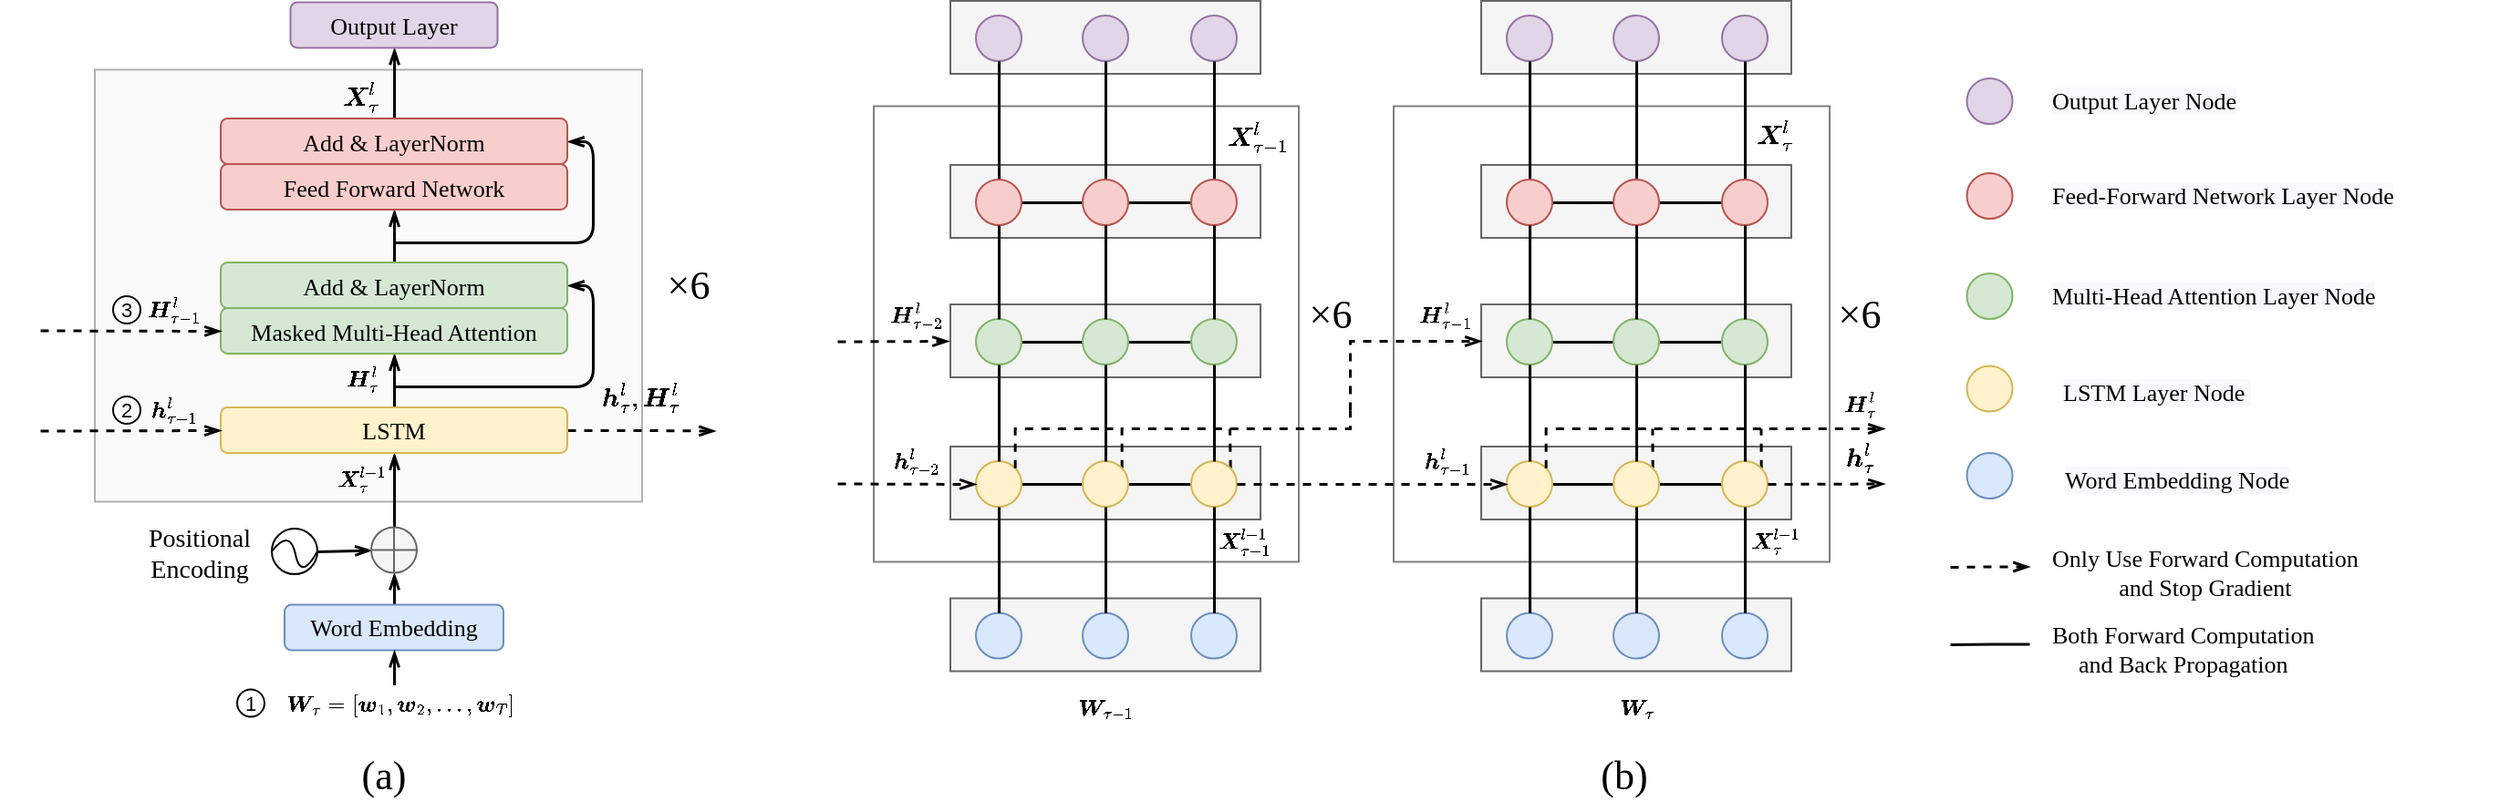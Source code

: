 <mxfile version="17.2.1" type="github">
  <diagram id="z0HHgGlnCuGLutk6PVgF" name="Page-1">
    <mxGraphModel dx="2961" dy="860" grid="1" gridSize="10" guides="1" tooltips="1" connect="1" arrows="1" fold="1" page="1" pageScale="1" pageWidth="850" pageHeight="1100" math="1" shadow="0">
      <root>
        <mxCell id="0" />
        <mxCell id="1" parent="0" />
        <mxCell id="CTJLBTLDGU4M1NpmP4fn-86" value="" style="rounded=0;whiteSpace=wrap;html=1;shadow=0;glass=0;sketch=0;fontFamily=Georgia;opacity=50;" parent="1" vertex="1">
          <mxGeometry x="-296" y="252.25" width="239" height="250" as="geometry" />
        </mxCell>
        <mxCell id="CTJLBTLDGU4M1NpmP4fn-29" value="&lt;span style=&quot;font-size: 14px&quot;&gt;$$\boldsymbol &lt;br&gt;X^{l}_\tau$$&lt;/span&gt;" style="text;html=1;align=center;verticalAlign=middle;resizable=0;points=[];autosize=1;strokeColor=none;fontFamily=Georgia;" parent="1" vertex="1">
          <mxGeometry x="-142" y="247.5" width="110" height="40" as="geometry" />
        </mxCell>
        <mxCell id="CTJLBTLDGU4M1NpmP4fn-84" value="&lt;font style=&quot;font-size: 22px&quot;&gt;×6&lt;/font&gt;" style="text;html=1;align=center;verticalAlign=middle;resizable=0;points=[];autosize=1;strokeColor=none;fontFamily=Georgia;" parent="1" vertex="1">
          <mxGeometry x="-61" y="357" width="40" height="20" as="geometry" />
        </mxCell>
        <mxCell id="iIbkzB-FwA6yvQ0Qt3dR-8" value="$$\boldsymbol H^l_{\tau-1}$$" style="text;html=1;align=center;verticalAlign=middle;resizable=0;points=[];autosize=1;strokeColor=none;fillColor=none;fontSize=12;fontFamily=Georgia;" parent="1" vertex="1">
          <mxGeometry x="-363" y="357" width="190" height="20" as="geometry" />
        </mxCell>
        <mxCell id="iIbkzB-FwA6yvQ0Qt3dR-9" value="$$\boldsymbol &lt;br&gt;h^l_{\tau-1}$$" style="text;html=1;align=center;verticalAlign=middle;resizable=0;points=[];autosize=1;strokeColor=none;fillColor=none;fontSize=12;fontFamily=Georgia;" parent="1" vertex="1">
          <mxGeometry x="-317" y="432.25" width="100" height="30" as="geometry" />
        </mxCell>
        <mxCell id="iIbkzB-FwA6yvQ0Qt3dR-11" value="$$\boldsymbol &lt;br&gt;H^l_{\tau}$$" style="text;html=1;align=center;verticalAlign=middle;resizable=0;points=[];autosize=1;strokeColor=none;fillColor=none;fontSize=12;fontFamily=Georgia;" parent="1" vertex="1">
          <mxGeometry x="-91" y="401" width="100" height="30" as="geometry" />
        </mxCell>
        <mxCell id="iIbkzB-FwA6yvQ0Qt3dR-12" value="$$\boldsymbol &lt;br&gt;X^{l-1}_{\tau}$$" style="text;html=1;align=center;verticalAlign=middle;resizable=0;points=[];autosize=1;strokeColor=none;fillColor=none;fontSize=12;fontFamily=Georgia;" parent="1" vertex="1">
          <mxGeometry x="-142" y="476.25" width="110" height="30" as="geometry" />
        </mxCell>
        <mxCell id="IyFWRD1OJdr2gIB2jrgP-1" value="$$\boldsymbol W_{\tau}$$" style="text;html=1;align=center;verticalAlign=middle;resizable=0;points=[];autosize=1;strokeColor=none;fillColor=none;fontSize=12;fontFamily=Georgia;" parent="1" vertex="1">
          <mxGeometry x="-248" y="572.25" width="170" height="20" as="geometry" />
        </mxCell>
        <mxCell id="IyFWRD1OJdr2gIB2jrgP-7" value="$$\boldsymbol &lt;br&gt;h^l_{\tau}$$" style="text;html=1;align=center;verticalAlign=middle;resizable=0;points=[];autosize=1;strokeColor=none;fillColor=none;fontSize=12;" parent="1" vertex="1">
          <mxGeometry x="-86" y="429.75" width="90" height="30" as="geometry" />
        </mxCell>
        <mxCell id="FRFISUaKzv1FwXzOjavN-2" value="" style="rounded=0;whiteSpace=wrap;html=1;fillColor=#f5f5f5;fontColor=#333333;strokeColor=#666666;" parent="1" vertex="1">
          <mxGeometry x="-248" y="522.25" width="170" height="40" as="geometry" />
        </mxCell>
        <mxCell id="FRFISUaKzv1FwXzOjavN-3" value="" style="ellipse;whiteSpace=wrap;html=1;aspect=fixed;fillColor=#dae8fc;strokeColor=#6c8ebf;" parent="1" vertex="1">
          <mxGeometry x="-234" y="530.25" width="25" height="25" as="geometry" />
        </mxCell>
        <mxCell id="FRFISUaKzv1FwXzOjavN-4" value="" style="ellipse;whiteSpace=wrap;html=1;aspect=fixed;fillColor=#dae8fc;strokeColor=#6c8ebf;" parent="1" vertex="1">
          <mxGeometry x="-175.5" y="530.25" width="25" height="25" as="geometry" />
        </mxCell>
        <mxCell id="FRFISUaKzv1FwXzOjavN-5" value="" style="ellipse;whiteSpace=wrap;html=1;aspect=fixed;fillColor=#dae8fc;strokeColor=#6c8ebf;" parent="1" vertex="1">
          <mxGeometry x="-116" y="530.25" width="25" height="25" as="geometry" />
        </mxCell>
        <mxCell id="FRFISUaKzv1FwXzOjavN-6" value="" style="rounded=0;whiteSpace=wrap;html=1;fillColor=#f5f5f5;fontColor=#333333;strokeColor=#666666;" parent="1" vertex="1">
          <mxGeometry x="-248" y="439" width="170" height="40" as="geometry" />
        </mxCell>
        <mxCell id="FRFISUaKzv1FwXzOjavN-10" style="edgeStyle=orthogonalEdgeStyle;rounded=0;orthogonalLoop=1;jettySize=auto;html=1;exitX=1;exitY=0.5;exitDx=0;exitDy=0;entryX=0.23;entryY=0.513;entryDx=0;entryDy=0;entryPerimeter=0;" parent="1" source="FRFISUaKzv1FwXzOjavN-7" target="FRFISUaKzv1FwXzOjavN-6" edge="1">
          <mxGeometry relative="1" as="geometry" />
        </mxCell>
        <mxCell id="FRFISUaKzv1FwXzOjavN-11" style="edgeStyle=orthogonalEdgeStyle;rounded=0;orthogonalLoop=1;jettySize=auto;html=1;exitX=1;exitY=0.5;exitDx=0;exitDy=0;entryX=0;entryY=0.5;entryDx=0;entryDy=0;endArrow=none;endFill=0;strokeWidth=1.5;" parent="1" source="FRFISUaKzv1FwXzOjavN-7" target="FRFISUaKzv1FwXzOjavN-8" edge="1">
          <mxGeometry relative="1" as="geometry" />
        </mxCell>
        <mxCell id="FRFISUaKzv1FwXzOjavN-7" value="" style="ellipse;whiteSpace=wrap;html=1;aspect=fixed;fillColor=#fff2cc;strokeColor=#d6b656;" parent="1" vertex="1">
          <mxGeometry x="-234" y="447" width="25" height="25" as="geometry" />
        </mxCell>
        <mxCell id="FRFISUaKzv1FwXzOjavN-12" style="edgeStyle=orthogonalEdgeStyle;rounded=0;orthogonalLoop=1;jettySize=auto;html=1;exitX=1;exitY=0.5;exitDx=0;exitDy=0;endArrow=none;endFill=0;strokeWidth=1.5;" parent="1" source="FRFISUaKzv1FwXzOjavN-8" target="FRFISUaKzv1FwXzOjavN-9" edge="1">
          <mxGeometry relative="1" as="geometry" />
        </mxCell>
        <mxCell id="dTgSe-1KjgqQRLXi3FBz-27" style="edgeStyle=orthogonalEdgeStyle;rounded=0;orthogonalLoop=1;jettySize=auto;html=1;exitX=1;exitY=0;exitDx=0;exitDy=0;dashed=1;endArrow=none;endFill=0;strokeWidth=1.5;" edge="1" parent="1" source="FRFISUaKzv1FwXzOjavN-8">
          <mxGeometry relative="1" as="geometry">
            <mxPoint x="-154.286" y="429" as="targetPoint" />
          </mxGeometry>
        </mxCell>
        <mxCell id="FRFISUaKzv1FwXzOjavN-8" value="" style="ellipse;whiteSpace=wrap;html=1;aspect=fixed;fillColor=#fff2cc;strokeColor=#d6b656;" parent="1" vertex="1">
          <mxGeometry x="-175.5" y="447" width="25" height="25" as="geometry" />
        </mxCell>
        <mxCell id="dTgSe-1KjgqQRLXi3FBz-28" style="edgeStyle=orthogonalEdgeStyle;rounded=0;orthogonalLoop=1;jettySize=auto;html=1;exitX=1;exitY=0;exitDx=0;exitDy=0;dashed=1;endArrow=none;endFill=0;strokeWidth=1.5;" edge="1" parent="1" source="FRFISUaKzv1FwXzOjavN-9">
          <mxGeometry relative="1" as="geometry">
            <mxPoint x="-94.762" y="429" as="targetPoint" />
          </mxGeometry>
        </mxCell>
        <mxCell id="FRFISUaKzv1FwXzOjavN-9" value="" style="ellipse;whiteSpace=wrap;html=1;aspect=fixed;fillColor=#fff2cc;strokeColor=#d6b656;" parent="1" vertex="1">
          <mxGeometry x="-116" y="447" width="25" height="25" as="geometry" />
        </mxCell>
        <mxCell id="IyFWRD1OJdr2gIB2jrgP-5" style="rounded=0;orthogonalLoop=1;jettySize=auto;html=1;exitX=1;exitY=0.5;exitDx=0;exitDy=0;fontSize=11;endArrow=openThin;endFill=0;strokeWidth=1.5;dashed=1;jumpSize=0;" parent="1" source="FRFISUaKzv1FwXzOjavN-9" edge="1">
          <mxGeometry relative="1" as="geometry">
            <mxPoint x="-27" y="459.25" as="targetPoint" />
            <mxPoint x="-68" y="470.0" as="sourcePoint" />
          </mxGeometry>
        </mxCell>
        <mxCell id="CTJLBTLDGU4M1NpmP4fn-81" style="edgeStyle=none;rounded=0;orthogonalLoop=1;jettySize=auto;html=1;endArrow=none;endFill=0;strokeWidth=1.5;fontFamily=Georgia;entryX=0.5;entryY=1;entryDx=0;entryDy=0;" parent="1" source="FRFISUaKzv1FwXzOjavN-4" target="FRFISUaKzv1FwXzOjavN-8" edge="1">
          <mxGeometry relative="1" as="geometry">
            <mxPoint x="-163" y="482.5" as="targetPoint" />
            <mxPoint x="-163" y="539.25" as="sourcePoint" />
          </mxGeometry>
        </mxCell>
        <mxCell id="FRFISUaKzv1FwXzOjavN-15" style="edgeStyle=orthogonalEdgeStyle;rounded=0;orthogonalLoop=1;jettySize=auto;html=1;exitX=0.5;exitY=0;exitDx=0;exitDy=0;entryX=0.5;entryY=1;entryDx=0;entryDy=0;endArrow=none;endFill=0;strokeWidth=1.5;" parent="1" source="FRFISUaKzv1FwXzOjavN-3" target="FRFISUaKzv1FwXzOjavN-7" edge="1">
          <mxGeometry relative="1" as="geometry" />
        </mxCell>
        <mxCell id="FRFISUaKzv1FwXzOjavN-16" style="edgeStyle=orthogonalEdgeStyle;rounded=0;orthogonalLoop=1;jettySize=auto;html=1;exitX=0.5;exitY=0;exitDx=0;exitDy=0;entryX=0.5;entryY=1;entryDx=0;entryDy=0;endArrow=none;endFill=0;strokeWidth=1.5;" parent="1" source="FRFISUaKzv1FwXzOjavN-5" target="FRFISUaKzv1FwXzOjavN-9" edge="1">
          <mxGeometry relative="1" as="geometry" />
        </mxCell>
        <mxCell id="FRFISUaKzv1FwXzOjavN-17" value="" style="rounded=0;whiteSpace=wrap;html=1;fillColor=#f5f5f5;fontColor=#333333;strokeColor=#666666;" parent="1" vertex="1">
          <mxGeometry x="-248" y="361" width="170" height="40" as="geometry" />
        </mxCell>
        <mxCell id="FRFISUaKzv1FwXzOjavN-23" style="edgeStyle=orthogonalEdgeStyle;rounded=0;orthogonalLoop=1;jettySize=auto;html=1;exitX=1;exitY=0.5;exitDx=0;exitDy=0;entryX=0;entryY=0.5;entryDx=0;entryDy=0;endArrow=none;endFill=0;strokeWidth=1.5;" parent="1" source="FRFISUaKzv1FwXzOjavN-18" target="FRFISUaKzv1FwXzOjavN-19" edge="1">
          <mxGeometry relative="1" as="geometry" />
        </mxCell>
        <mxCell id="FRFISUaKzv1FwXzOjavN-18" value="" style="ellipse;whiteSpace=wrap;html=1;aspect=fixed;fillColor=#d5e8d4;strokeColor=#82b366;" parent="1" vertex="1">
          <mxGeometry x="-234" y="369" width="25" height="25" as="geometry" />
        </mxCell>
        <mxCell id="FRFISUaKzv1FwXzOjavN-24" style="edgeStyle=orthogonalEdgeStyle;rounded=0;orthogonalLoop=1;jettySize=auto;html=1;exitX=1;exitY=0.5;exitDx=0;exitDy=0;entryX=0;entryY=0.5;entryDx=0;entryDy=0;endArrow=none;endFill=0;strokeWidth=1.5;" parent="1" source="FRFISUaKzv1FwXzOjavN-19" target="FRFISUaKzv1FwXzOjavN-20" edge="1">
          <mxGeometry relative="1" as="geometry" />
        </mxCell>
        <mxCell id="FRFISUaKzv1FwXzOjavN-19" value="" style="ellipse;whiteSpace=wrap;html=1;aspect=fixed;fillColor=#d5e8d4;strokeColor=#82b366;" parent="1" vertex="1">
          <mxGeometry x="-175.5" y="369" width="25" height="25" as="geometry" />
        </mxCell>
        <mxCell id="FRFISUaKzv1FwXzOjavN-20" value="" style="ellipse;whiteSpace=wrap;html=1;aspect=fixed;fillColor=#d5e8d4;strokeColor=#82b366;" parent="1" vertex="1">
          <mxGeometry x="-116" y="369" width="25" height="25" as="geometry" />
        </mxCell>
        <mxCell id="CTJLBTLDGU4M1NpmP4fn-3" style="edgeStyle=orthogonalEdgeStyle;rounded=0;orthogonalLoop=1;jettySize=auto;html=1;strokeWidth=1.5;endArrow=none;endFill=0;exitX=0.5;exitY=0;exitDx=0;exitDy=0;fontFamily=Georgia;entryX=0.5;entryY=1;entryDx=0;entryDy=0;" parent="1" source="FRFISUaKzv1FwXzOjavN-8" target="FRFISUaKzv1FwXzOjavN-19" edge="1">
          <mxGeometry relative="1" as="geometry">
            <mxPoint x="-163" y="457.5" as="sourcePoint" />
            <mxPoint x="-163" y="402.25" as="targetPoint" />
          </mxGeometry>
        </mxCell>
        <mxCell id="FRFISUaKzv1FwXzOjavN-21" style="edgeStyle=orthogonalEdgeStyle;rounded=0;orthogonalLoop=1;jettySize=auto;html=1;exitX=0.5;exitY=0;exitDx=0;exitDy=0;entryX=0.5;entryY=1;entryDx=0;entryDy=0;endArrow=none;endFill=0;strokeWidth=1.5;" parent="1" source="FRFISUaKzv1FwXzOjavN-7" target="FRFISUaKzv1FwXzOjavN-18" edge="1">
          <mxGeometry relative="1" as="geometry" />
        </mxCell>
        <mxCell id="FRFISUaKzv1FwXzOjavN-22" style="edgeStyle=orthogonalEdgeStyle;rounded=0;orthogonalLoop=1;jettySize=auto;html=1;exitX=0.5;exitY=0;exitDx=0;exitDy=0;entryX=0.5;entryY=1;entryDx=0;entryDy=0;endArrow=none;endFill=0;strokeWidth=1.5;" parent="1" source="FRFISUaKzv1FwXzOjavN-9" target="FRFISUaKzv1FwXzOjavN-20" edge="1">
          <mxGeometry relative="1" as="geometry" />
        </mxCell>
        <mxCell id="FRFISUaKzv1FwXzOjavN-25" value="" style="rounded=0;whiteSpace=wrap;html=1;fillColor=#f5f5f5;fontColor=#333333;strokeColor=#666666;" parent="1" vertex="1">
          <mxGeometry x="-248" y="194.5" width="170" height="40" as="geometry" />
        </mxCell>
        <mxCell id="FRFISUaKzv1FwXzOjavN-26" value="" style="ellipse;whiteSpace=wrap;html=1;aspect=fixed;fillColor=#e1d5e7;strokeColor=#9673a6;" parent="1" vertex="1">
          <mxGeometry x="-234" y="202.5" width="25" height="25" as="geometry" />
        </mxCell>
        <mxCell id="FRFISUaKzv1FwXzOjavN-27" value="" style="ellipse;whiteSpace=wrap;html=1;aspect=fixed;fillColor=#e1d5e7;strokeColor=#9673a6;" parent="1" vertex="1">
          <mxGeometry x="-175.5" y="202.5" width="25" height="25" as="geometry" />
        </mxCell>
        <mxCell id="FRFISUaKzv1FwXzOjavN-28" value="" style="ellipse;whiteSpace=wrap;html=1;aspect=fixed;fillColor=#e1d5e7;strokeColor=#9673a6;" parent="1" vertex="1">
          <mxGeometry x="-116" y="202.5" width="25" height="25" as="geometry" />
        </mxCell>
        <mxCell id="iIbkzB-FwA6yvQ0Qt3dR-6" value="" style="endArrow=openThin;html=1;rounded=0;fontSize=12;strokeWidth=1.5;endFill=0;fontFamily=Georgia;edgeStyle=orthogonalEdgeStyle;dashed=1;" parent="1" target="FRFISUaKzv1FwXzOjavN-17" edge="1">
          <mxGeometry width="50" height="50" relative="1" as="geometry">
            <mxPoint x="-320" y="419" as="sourcePoint" />
            <mxPoint x="-250" y="382" as="targetPoint" />
            <Array as="points">
              <mxPoint x="-320" y="381" />
            </Array>
          </mxGeometry>
        </mxCell>
        <mxCell id="FRFISUaKzv1FwXzOjavN-34" style="rounded=0;orthogonalLoop=1;jettySize=auto;html=1;fontSize=11;endArrow=openThin;endFill=0;strokeWidth=1.5;dashed=1;jumpSize=0;exitX=1;exitY=0;exitDx=0;exitDy=0;edgeStyle=orthogonalEdgeStyle;" parent="1" edge="1" source="FRFISUaKzv1FwXzOjavN-7">
          <mxGeometry relative="1" as="geometry">
            <mxPoint x="-27" y="429" as="targetPoint" />
            <mxPoint x="-221" y="422.25" as="sourcePoint" />
            <Array as="points">
              <mxPoint x="-213" y="429" />
              <mxPoint x="-27" y="429" />
            </Array>
          </mxGeometry>
        </mxCell>
        <mxCell id="FRFISUaKzv1FwXzOjavN-35" value="&lt;span style=&quot;color: rgb(0 , 0 , 0) ; font-family: &amp;#34;georgia&amp;#34; ; font-size: 13px ; font-style: normal ; font-weight: normal ; letter-spacing: normal ; text-align: center ; text-indent: 0px ; text-transform: none ; word-spacing: 0px ; background-color: rgb(248 , 249 , 250) ; text-decoration: none ; display: inline ; float: none&quot;&gt;LSTM Layer Node&amp;nbsp;&lt;/span&gt;" style="text;whiteSpace=wrap;html=1;" parent="1" vertex="1">
          <mxGeometry x="69.25" y="394.75" width="170" height="30" as="geometry" />
        </mxCell>
        <mxCell id="FRFISUaKzv1FwXzOjavN-36" value="&lt;span style=&quot;color: rgb(0 , 0 , 0) ; font-family: &amp;#34;georgia&amp;#34; ; font-size: 13px ; font-style: normal ; font-weight: normal ; letter-spacing: normal ; text-align: center ; text-indent: 0px ; text-transform: none ; word-spacing: 0px ; background-color: rgb(248 , 249 , 250) ; text-decoration: none ; display: inline ; float: none&quot;&gt;Word Embedding Node&lt;/span&gt;" style="text;whiteSpace=wrap;html=1;" parent="1" vertex="1">
          <mxGeometry x="69.75" y="442.5" width="149.5" height="30" as="geometry" />
        </mxCell>
        <mxCell id="FRFISUaKzv1FwXzOjavN-37" value="&lt;span style=&quot;color: rgb(0 , 0 , 0) ; font-family: &amp;#34;georgia&amp;#34; ; font-size: 13px ; font-style: normal ; font-weight: normal ; letter-spacing: normal ; text-align: center ; text-indent: 0px ; text-transform: none ; word-spacing: 0px ; background-color: rgb(248 , 249 , 250) ; text-decoration: none ; display: inline ; float: none&quot;&gt;Multi-Head Attention Layer Node&lt;/span&gt;" style="text;whiteSpace=wrap;html=1;" parent="1" vertex="1">
          <mxGeometry x="63.25" y="341.5" width="226" height="30" as="geometry" />
        </mxCell>
        <mxCell id="FRFISUaKzv1FwXzOjavN-38" value="&lt;span style=&quot;color: rgb(0 , 0 , 0) ; font-family: &amp;#34;georgia&amp;#34; ; font-size: 13px ; font-style: normal ; font-weight: normal ; letter-spacing: normal ; text-align: center ; text-indent: 0px ; text-transform: none ; word-spacing: 0px ; background-color: rgb(248 , 249 , 250) ; text-decoration: none ; display: inline ; float: none&quot;&gt;Output Layer Node&lt;/span&gt;" style="text;whiteSpace=wrap;html=1;" parent="1" vertex="1">
          <mxGeometry x="63.25" y="234.5" width="126" height="30" as="geometry" />
        </mxCell>
        <mxCell id="FRFISUaKzv1FwXzOjavN-88" value="" style="rounded=0;whiteSpace=wrap;html=1;shadow=0;glass=0;sketch=0;fontFamily=Georgia;opacity=50;" parent="1" vertex="1">
          <mxGeometry x="-581" y="252.25" width="233" height="250" as="geometry" />
        </mxCell>
        <mxCell id="FRFISUaKzv1FwXzOjavN-89" value="&lt;span style=&quot;font-size: 14px&quot;&gt;$$\boldsymbol &lt;br&gt;X^{l}_{\tau-1}$$&lt;/span&gt;" style="text;html=1;align=center;verticalAlign=middle;resizable=0;points=[];autosize=1;strokeColor=none;fontFamily=Georgia;" parent="1" vertex="1">
          <mxGeometry x="-436" y="249.25" width="130" height="40" as="geometry" />
        </mxCell>
        <mxCell id="FRFISUaKzv1FwXzOjavN-94" value="&lt;font style=&quot;font-size: 22px&quot;&gt;×6&lt;/font&gt;" style="text;html=1;align=center;verticalAlign=middle;resizable=0;points=[];autosize=1;strokeColor=none;fontFamily=Georgia;" parent="1" vertex="1">
          <mxGeometry x="-351" y="357" width="40" height="20" as="geometry" />
        </mxCell>
        <mxCell id="FRFISUaKzv1FwXzOjavN-95" value="$$\boldsymbol H^l_{\tau-2}$$" style="text;html=1;align=center;verticalAlign=middle;resizable=0;points=[];autosize=1;strokeColor=none;fillColor=none;fontSize=12;fontFamily=Georgia;" parent="1" vertex="1">
          <mxGeometry x="-653" y="356.5" width="190" height="20" as="geometry" />
        </mxCell>
        <mxCell id="FRFISUaKzv1FwXzOjavN-96" value="$$\boldsymbol &lt;br&gt;h^l_{\tau-2}$$" style="text;html=1;align=center;verticalAlign=middle;resizable=0;points=[];autosize=1;strokeColor=none;fillColor=none;fontSize=12;fontFamily=Georgia;" parent="1" vertex="1">
          <mxGeometry x="-608" y="432.25" width="100" height="30" as="geometry" />
        </mxCell>
        <mxCell id="FRFISUaKzv1FwXzOjavN-97" value="$$\boldsymbol &lt;br&gt;X^{l-1}_{\tau-1}$$" style="text;html=1;align=center;verticalAlign=middle;resizable=0;points=[];autosize=1;strokeColor=none;fillColor=none;fontSize=12;fontFamily=Georgia;" parent="1" vertex="1">
          <mxGeometry x="-438" y="476.25" width="120" height="30" as="geometry" />
        </mxCell>
        <mxCell id="FRFISUaKzv1FwXzOjavN-102" value="" style="rounded=0;whiteSpace=wrap;html=1;fillColor=#f5f5f5;fontColor=#333333;strokeColor=#666666;" parent="1" vertex="1">
          <mxGeometry x="-539" y="522.25" width="170" height="40" as="geometry" />
        </mxCell>
        <mxCell id="FRFISUaKzv1FwXzOjavN-104" value="" style="ellipse;whiteSpace=wrap;html=1;aspect=fixed;fillColor=#dae8fc;strokeColor=#6c8ebf;" parent="1" vertex="1">
          <mxGeometry x="-525" y="530.25" width="25" height="25" as="geometry" />
        </mxCell>
        <mxCell id="FRFISUaKzv1FwXzOjavN-106" value="" style="ellipse;whiteSpace=wrap;html=1;aspect=fixed;fillColor=#dae8fc;strokeColor=#6c8ebf;" parent="1" vertex="1">
          <mxGeometry x="-466.5" y="530.25" width="25" height="25" as="geometry" />
        </mxCell>
        <mxCell id="FRFISUaKzv1FwXzOjavN-108" value="" style="ellipse;whiteSpace=wrap;html=1;aspect=fixed;fillColor=#dae8fc;strokeColor=#6c8ebf;" parent="1" vertex="1">
          <mxGeometry x="-407" y="530.25" width="25" height="25" as="geometry" />
        </mxCell>
        <mxCell id="FRFISUaKzv1FwXzOjavN-109" value="" style="rounded=0;whiteSpace=wrap;html=1;fillColor=#f5f5f5;fontColor=#333333;strokeColor=#666666;" parent="1" vertex="1">
          <mxGeometry x="-539" y="439" width="170" height="40" as="geometry" />
        </mxCell>
        <mxCell id="FRFISUaKzv1FwXzOjavN-110" style="edgeStyle=orthogonalEdgeStyle;rounded=0;orthogonalLoop=1;jettySize=auto;html=1;exitX=1;exitY=0.5;exitDx=0;exitDy=0;entryX=0.23;entryY=0.513;entryDx=0;entryDy=0;entryPerimeter=0;" parent="1" source="FRFISUaKzv1FwXzOjavN-112" target="FRFISUaKzv1FwXzOjavN-109" edge="1">
          <mxGeometry relative="1" as="geometry" />
        </mxCell>
        <mxCell id="FRFISUaKzv1FwXzOjavN-111" style="edgeStyle=orthogonalEdgeStyle;rounded=0;orthogonalLoop=1;jettySize=auto;html=1;exitX=1;exitY=0.5;exitDx=0;exitDy=0;entryX=0;entryY=0.5;entryDx=0;entryDy=0;endArrow=none;endFill=0;strokeWidth=1.5;" parent="1" source="FRFISUaKzv1FwXzOjavN-112" target="FRFISUaKzv1FwXzOjavN-114" edge="1">
          <mxGeometry relative="1" as="geometry" />
        </mxCell>
        <mxCell id="FRFISUaKzv1FwXzOjavN-112" value="" style="ellipse;whiteSpace=wrap;html=1;aspect=fixed;fillColor=#fff2cc;strokeColor=#d6b656;" parent="1" vertex="1">
          <mxGeometry x="-525" y="447" width="25" height="25" as="geometry" />
        </mxCell>
        <mxCell id="FRFISUaKzv1FwXzOjavN-113" style="edgeStyle=orthogonalEdgeStyle;rounded=0;orthogonalLoop=1;jettySize=auto;html=1;exitX=1;exitY=0.5;exitDx=0;exitDy=0;endArrow=none;endFill=0;strokeWidth=1.5;" parent="1" source="FRFISUaKzv1FwXzOjavN-114" target="FRFISUaKzv1FwXzOjavN-115" edge="1">
          <mxGeometry relative="1" as="geometry" />
        </mxCell>
        <mxCell id="dTgSe-1KjgqQRLXi3FBz-21" style="edgeStyle=orthogonalEdgeStyle;rounded=0;orthogonalLoop=1;jettySize=auto;html=1;exitX=1;exitY=0;exitDx=0;exitDy=0;endArrow=none;endFill=0;strokeWidth=1.5;dashed=1;" edge="1" parent="1" source="FRFISUaKzv1FwXzOjavN-114">
          <mxGeometry relative="1" as="geometry">
            <mxPoint x="-320" y="419" as="targetPoint" />
            <Array as="points">
              <mxPoint x="-445" y="429" />
              <mxPoint x="-320" y="429" />
            </Array>
          </mxGeometry>
        </mxCell>
        <mxCell id="FRFISUaKzv1FwXzOjavN-114" value="" style="ellipse;whiteSpace=wrap;html=1;aspect=fixed;fillColor=#fff2cc;strokeColor=#d6b656;" parent="1" vertex="1">
          <mxGeometry x="-466.5" y="447" width="25" height="25" as="geometry" />
        </mxCell>
        <mxCell id="dTgSe-1KjgqQRLXi3FBz-23" style="edgeStyle=orthogonalEdgeStyle;rounded=0;orthogonalLoop=1;jettySize=auto;html=1;exitX=1;exitY=0;exitDx=0;exitDy=0;dashed=1;endArrow=none;endFill=0;strokeWidth=1.5;" edge="1" parent="1" source="FRFISUaKzv1FwXzOjavN-115">
          <mxGeometry relative="1" as="geometry">
            <mxPoint x="-386" y="429" as="targetPoint" />
            <Array as="points">
              <mxPoint x="-386" y="451" />
            </Array>
          </mxGeometry>
        </mxCell>
        <mxCell id="FRFISUaKzv1FwXzOjavN-115" value="" style="ellipse;whiteSpace=wrap;html=1;aspect=fixed;fillColor=#fff2cc;strokeColor=#d6b656;" parent="1" vertex="1">
          <mxGeometry x="-407" y="447" width="25" height="25" as="geometry" />
        </mxCell>
        <mxCell id="FRFISUaKzv1FwXzOjavN-117" style="edgeStyle=none;rounded=0;orthogonalLoop=1;jettySize=auto;html=1;endArrow=none;endFill=0;strokeWidth=1.5;fontFamily=Georgia;entryX=0.5;entryY=1;entryDx=0;entryDy=0;" parent="1" source="FRFISUaKzv1FwXzOjavN-106" target="FRFISUaKzv1FwXzOjavN-114" edge="1">
          <mxGeometry relative="1" as="geometry">
            <mxPoint x="-454" y="482.5" as="targetPoint" />
            <mxPoint x="-454" y="539.25" as="sourcePoint" />
          </mxGeometry>
        </mxCell>
        <mxCell id="FRFISUaKzv1FwXzOjavN-118" style="edgeStyle=orthogonalEdgeStyle;rounded=0;orthogonalLoop=1;jettySize=auto;html=1;exitX=0.5;exitY=0;exitDx=0;exitDy=0;entryX=0.5;entryY=1;entryDx=0;entryDy=0;endArrow=none;endFill=0;strokeWidth=1.5;" parent="1" source="FRFISUaKzv1FwXzOjavN-104" target="FRFISUaKzv1FwXzOjavN-112" edge="1">
          <mxGeometry relative="1" as="geometry" />
        </mxCell>
        <mxCell id="FRFISUaKzv1FwXzOjavN-119" style="edgeStyle=orthogonalEdgeStyle;rounded=0;orthogonalLoop=1;jettySize=auto;html=1;exitX=0.5;exitY=0;exitDx=0;exitDy=0;entryX=0.5;entryY=1;entryDx=0;entryDy=0;endArrow=none;endFill=0;strokeWidth=1.5;" parent="1" source="FRFISUaKzv1FwXzOjavN-108" target="FRFISUaKzv1FwXzOjavN-115" edge="1">
          <mxGeometry relative="1" as="geometry" />
        </mxCell>
        <mxCell id="FRFISUaKzv1FwXzOjavN-120" value="" style="rounded=0;whiteSpace=wrap;html=1;fillColor=#f5f5f5;fontColor=#333333;strokeColor=#666666;" parent="1" vertex="1">
          <mxGeometry x="-539" y="361" width="170" height="40" as="geometry" />
        </mxCell>
        <mxCell id="FRFISUaKzv1FwXzOjavN-121" style="edgeStyle=orthogonalEdgeStyle;rounded=0;orthogonalLoop=1;jettySize=auto;html=1;exitX=1;exitY=0.5;exitDx=0;exitDy=0;entryX=0;entryY=0.5;entryDx=0;entryDy=0;endArrow=none;endFill=0;strokeWidth=1.5;" parent="1" source="FRFISUaKzv1FwXzOjavN-122" target="FRFISUaKzv1FwXzOjavN-124" edge="1">
          <mxGeometry relative="1" as="geometry" />
        </mxCell>
        <mxCell id="FRFISUaKzv1FwXzOjavN-122" value="" style="ellipse;whiteSpace=wrap;html=1;aspect=fixed;fillColor=#d5e8d4;strokeColor=#82b366;" parent="1" vertex="1">
          <mxGeometry x="-525" y="369" width="25" height="25" as="geometry" />
        </mxCell>
        <mxCell id="FRFISUaKzv1FwXzOjavN-123" style="edgeStyle=orthogonalEdgeStyle;rounded=0;orthogonalLoop=1;jettySize=auto;html=1;exitX=1;exitY=0.5;exitDx=0;exitDy=0;entryX=0;entryY=0.5;entryDx=0;entryDy=0;endArrow=none;endFill=0;strokeWidth=1.5;" parent="1" source="FRFISUaKzv1FwXzOjavN-124" target="FRFISUaKzv1FwXzOjavN-125" edge="1">
          <mxGeometry relative="1" as="geometry" />
        </mxCell>
        <mxCell id="FRFISUaKzv1FwXzOjavN-124" value="" style="ellipse;whiteSpace=wrap;html=1;aspect=fixed;fillColor=#d5e8d4;strokeColor=#82b366;" parent="1" vertex="1">
          <mxGeometry x="-466.5" y="369" width="25" height="25" as="geometry" />
        </mxCell>
        <mxCell id="FRFISUaKzv1FwXzOjavN-125" value="" style="ellipse;whiteSpace=wrap;html=1;aspect=fixed;fillColor=#d5e8d4;strokeColor=#82b366;" parent="1" vertex="1">
          <mxGeometry x="-407" y="369" width="25" height="25" as="geometry" />
        </mxCell>
        <mxCell id="FRFISUaKzv1FwXzOjavN-126" style="edgeStyle=orthogonalEdgeStyle;rounded=0;orthogonalLoop=1;jettySize=auto;html=1;strokeWidth=1.5;endArrow=none;endFill=0;exitX=0.5;exitY=0;exitDx=0;exitDy=0;fontFamily=Georgia;entryX=0.5;entryY=1;entryDx=0;entryDy=0;" parent="1" source="FRFISUaKzv1FwXzOjavN-114" target="FRFISUaKzv1FwXzOjavN-124" edge="1">
          <mxGeometry relative="1" as="geometry">
            <mxPoint x="-454" y="457.5" as="sourcePoint" />
            <mxPoint x="-454" y="402.25" as="targetPoint" />
          </mxGeometry>
        </mxCell>
        <mxCell id="FRFISUaKzv1FwXzOjavN-127" style="edgeStyle=orthogonalEdgeStyle;rounded=0;orthogonalLoop=1;jettySize=auto;html=1;exitX=0.5;exitY=0;exitDx=0;exitDy=0;entryX=0.5;entryY=1;entryDx=0;entryDy=0;endArrow=none;endFill=0;strokeWidth=1.5;" parent="1" source="FRFISUaKzv1FwXzOjavN-112" target="FRFISUaKzv1FwXzOjavN-122" edge="1">
          <mxGeometry relative="1" as="geometry" />
        </mxCell>
        <mxCell id="FRFISUaKzv1FwXzOjavN-128" style="edgeStyle=orthogonalEdgeStyle;rounded=0;orthogonalLoop=1;jettySize=auto;html=1;exitX=0.5;exitY=0;exitDx=0;exitDy=0;entryX=0.5;entryY=1;entryDx=0;entryDy=0;endArrow=none;endFill=0;strokeWidth=1.5;" parent="1" source="FRFISUaKzv1FwXzOjavN-115" target="FRFISUaKzv1FwXzOjavN-125" edge="1">
          <mxGeometry relative="1" as="geometry" />
        </mxCell>
        <mxCell id="FRFISUaKzv1FwXzOjavN-129" value="" style="rounded=0;whiteSpace=wrap;html=1;fillColor=#f5f5f5;fontColor=#333333;strokeColor=#666666;" parent="1" vertex="1">
          <mxGeometry x="-539" y="194.5" width="170" height="40" as="geometry" />
        </mxCell>
        <mxCell id="FRFISUaKzv1FwXzOjavN-130" value="" style="ellipse;whiteSpace=wrap;html=1;aspect=fixed;fillColor=#e1d5e7;strokeColor=#9673a6;" parent="1" vertex="1">
          <mxGeometry x="-525" y="202.5" width="25" height="25" as="geometry" />
        </mxCell>
        <mxCell id="FRFISUaKzv1FwXzOjavN-131" value="" style="ellipse;whiteSpace=wrap;html=1;aspect=fixed;fillColor=#e1d5e7;strokeColor=#9673a6;" parent="1" vertex="1">
          <mxGeometry x="-466.5" y="202.5" width="25" height="25" as="geometry" />
        </mxCell>
        <mxCell id="FRFISUaKzv1FwXzOjavN-132" value="" style="ellipse;whiteSpace=wrap;html=1;aspect=fixed;fillColor=#e1d5e7;strokeColor=#9673a6;" parent="1" vertex="1">
          <mxGeometry x="-407" y="202.5" width="25" height="25" as="geometry" />
        </mxCell>
        <mxCell id="FRFISUaKzv1FwXzOjavN-136" value="" style="endArrow=openThin;html=1;rounded=0;fontSize=12;strokeWidth=1.5;endFill=0;fontFamily=Georgia;dashed=1;" parent="1" edge="1">
          <mxGeometry width="50" height="50" relative="1" as="geometry">
            <mxPoint x="-601" y="381.25" as="sourcePoint" />
            <mxPoint x="-540" y="381" as="targetPoint" />
          </mxGeometry>
        </mxCell>
        <mxCell id="FRFISUaKzv1FwXzOjavN-137" style="rounded=0;orthogonalLoop=1;jettySize=auto;html=1;fontSize=11;endArrow=none;endFill=0;strokeWidth=1.5;dashed=1;jumpSize=0;exitX=1;exitY=0;exitDx=0;exitDy=0;edgeStyle=orthogonalEdgeStyle;" parent="1" edge="1" source="FRFISUaKzv1FwXzOjavN-112">
          <mxGeometry relative="1" as="geometry">
            <mxPoint x="-450" y="429" as="targetPoint" />
            <mxPoint x="-503.661" y="447.661" as="sourcePoint" />
            <Array as="points">
              <mxPoint x="-504" y="429" />
            </Array>
          </mxGeometry>
        </mxCell>
        <mxCell id="FRFISUaKzv1FwXzOjavN-138" value="" style="endArrow=openThin;html=1;rounded=0;fontSize=12;strokeWidth=1.5;endFill=0;entryX=0;entryY=0.5;entryDx=0;entryDy=0;fontFamily=Georgia;dashed=1;" parent="1" target="FRFISUaKzv1FwXzOjavN-112" edge="1">
          <mxGeometry width="50" height="50" relative="1" as="geometry">
            <mxPoint x="-601" y="459.25" as="sourcePoint" />
            <mxPoint x="-539" y="459.21" as="targetPoint" />
          </mxGeometry>
        </mxCell>
        <mxCell id="iIbkzB-FwA6yvQ0Qt3dR-7" value="" style="endArrow=openThin;html=1;rounded=0;fontSize=12;strokeWidth=1.5;exitX=1;exitY=0.5;exitDx=0;exitDy=0;endFill=0;entryX=0;entryY=0.5;entryDx=0;entryDy=0;fontFamily=Georgia;dashed=1;" parent="1" source="FRFISUaKzv1FwXzOjavN-115" target="FRFISUaKzv1FwXzOjavN-7" edge="1">
          <mxGeometry width="50" height="50" relative="1" as="geometry">
            <mxPoint x="-425" y="459.5" as="sourcePoint" />
            <mxPoint x="-232" y="459.21" as="targetPoint" />
          </mxGeometry>
        </mxCell>
        <mxCell id="FRFISUaKzv1FwXzOjavN-139" value="$$\boldsymbol W_{\tau-1}$$" style="text;html=1;align=center;verticalAlign=middle;resizable=0;points=[];autosize=1;strokeColor=none;fillColor=none;fontSize=12;fontFamily=Georgia;" parent="1" vertex="1">
          <mxGeometry x="-544" y="572.25" width="180" height="20" as="geometry" />
        </mxCell>
        <mxCell id="FRFISUaKzv1FwXzOjavN-140" value="" style="ellipse;whiteSpace=wrap;html=1;aspect=fixed;fillColor=#e1d5e7;strokeColor=#9673a6;" parent="1" vertex="1">
          <mxGeometry x="18.25" y="237" width="25" height="25" as="geometry" />
        </mxCell>
        <mxCell id="FRFISUaKzv1FwXzOjavN-142" value="" style="ellipse;whiteSpace=wrap;html=1;aspect=fixed;fillColor=#d5e8d4;strokeColor=#82b366;" parent="1" vertex="1">
          <mxGeometry x="18.25" y="344" width="25" height="25" as="geometry" />
        </mxCell>
        <mxCell id="FRFISUaKzv1FwXzOjavN-143" value="" style="ellipse;whiteSpace=wrap;html=1;aspect=fixed;fillColor=#fff2cc;strokeColor=#d6b656;" parent="1" vertex="1">
          <mxGeometry x="18.25" y="394.75" width="25" height="25" as="geometry" />
        </mxCell>
        <mxCell id="FRFISUaKzv1FwXzOjavN-146" value="" style="ellipse;whiteSpace=wrap;html=1;aspect=fixed;fillColor=#dae8fc;strokeColor=#6c8ebf;" parent="1" vertex="1">
          <mxGeometry x="18.25" y="442.5" width="25" height="25" as="geometry" />
        </mxCell>
        <mxCell id="qBRTFLEnISYQKLhY7CUt-3" style="rounded=0;orthogonalLoop=1;jettySize=auto;html=1;exitX=1;exitY=0.5;exitDx=0;exitDy=0;fontSize=11;endArrow=openThin;endFill=0;strokeWidth=1.5;dashed=1;jumpSize=0;" parent="1" edge="1">
          <mxGeometry relative="1" as="geometry">
            <mxPoint x="52.5" y="504.75" as="targetPoint" />
            <mxPoint x="9" y="505" as="sourcePoint" />
            <Array as="points">
              <mxPoint x="32.5" y="504.75" />
            </Array>
          </mxGeometry>
        </mxCell>
        <mxCell id="qBRTFLEnISYQKLhY7CUt-4" value="&lt;div style=&quot;text-align: center&quot;&gt;&lt;font face=&quot;georgia&quot; size=&quot;2&quot;&gt;Only Use Forward Computation&amp;nbsp;&lt;/font&gt;&lt;/div&gt;&lt;div style=&quot;text-align: center&quot;&gt;&lt;font face=&quot;georgia&quot; size=&quot;2&quot;&gt;and Stop Gradient&amp;nbsp;&lt;/font&gt;&lt;/div&gt;" style="text;whiteSpace=wrap;html=1;" parent="1" vertex="1">
          <mxGeometry x="63.25" y="485.75" width="206" height="30" as="geometry" />
        </mxCell>
        <mxCell id="ohaRjJYtxSScmGdr3ovw-1" value="" style="rounded=0;whiteSpace=wrap;html=1;shadow=0;glass=0;sketch=0;fillColor=#f5f5f5;fontFamily=Georgia;fontColor=#333333;strokeColor=#666666;opacity=50;" parent="1" vertex="1">
          <mxGeometry x="-1008" y="232.25" width="300" height="237" as="geometry" />
        </mxCell>
        <mxCell id="ohaRjJYtxSScmGdr3ovw-2" style="edgeStyle=orthogonalEdgeStyle;rounded=0;orthogonalLoop=1;jettySize=auto;html=1;entryX=0.5;entryY=1;entryDx=0;entryDy=0;strokeWidth=1.5;endArrow=openThin;endFill=0;exitX=0.5;exitY=0;exitDx=0;exitDy=0;fontFamily=Georgia;" parent="1" source="ohaRjJYtxSScmGdr3ovw-23" target="ohaRjJYtxSScmGdr3ovw-3" edge="1">
          <mxGeometry relative="1" as="geometry">
            <mxPoint x="-844" y="447" as="sourcePoint" />
          </mxGeometry>
        </mxCell>
        <mxCell id="ohaRjJYtxSScmGdr3ovw-3" value="&lt;font style=&quot;font-size: 13px&quot;&gt;Masked Multi-Head Attention&lt;/font&gt;" style="rounded=1;whiteSpace=wrap;html=1;fillColor=#d5e8d4;strokeColor=#82b366;fontFamily=Georgia;" parent="1" vertex="1">
          <mxGeometry x="-939" y="363" width="190" height="25" as="geometry" />
        </mxCell>
        <mxCell id="ohaRjJYtxSScmGdr3ovw-4" value="" style="edgeStyle=elbowEdgeStyle;elbow=horizontal;endArrow=openThin;html=1;strokeWidth=1.5;entryX=1;entryY=0.5;entryDx=0;entryDy=0;endFill=0;fontFamily=Georgia;" parent="1" target="ohaRjJYtxSScmGdr3ovw-6" edge="1">
          <mxGeometry width="50" height="50" relative="1" as="geometry">
            <mxPoint x="-844" y="406" as="sourcePoint" />
            <mxPoint x="-834.0" y="399.0" as="targetPoint" />
            <Array as="points">
              <mxPoint x="-735" y="426" />
              <mxPoint x="-674" y="460" />
            </Array>
          </mxGeometry>
        </mxCell>
        <mxCell id="ohaRjJYtxSScmGdr3ovw-5" style="edgeStyle=orthogonalEdgeStyle;rounded=0;orthogonalLoop=1;jettySize=auto;html=1;exitX=0.5;exitY=0;exitDx=0;exitDy=0;entryX=0.5;entryY=1;entryDx=0;entryDy=0;endArrow=openThin;endFill=0;strokeWidth=1.5;fontFamily=Georgia;" parent="1" source="ohaRjJYtxSScmGdr3ovw-6" target="ohaRjJYtxSScmGdr3ovw-11" edge="1">
          <mxGeometry relative="1" as="geometry" />
        </mxCell>
        <mxCell id="ohaRjJYtxSScmGdr3ovw-6" value="&lt;font style=&quot;font-size: 13px&quot;&gt;Add &amp;amp; LayerNorm&lt;/font&gt;" style="rounded=1;whiteSpace=wrap;html=1;fillColor=#d5e8d4;strokeColor=#82b366;fontFamily=Georgia;" parent="1" vertex="1">
          <mxGeometry x="-939" y="338" width="190" height="25" as="geometry" />
        </mxCell>
        <mxCell id="ohaRjJYtxSScmGdr3ovw-7" value="" style="edgeStyle=elbowEdgeStyle;elbow=horizontal;endArrow=openThin;html=1;strokeWidth=1.5;endFill=0;entryX=1;entryY=0.5;entryDx=0;entryDy=0;fontFamily=Georgia;" parent="1" target="ohaRjJYtxSScmGdr3ovw-9" edge="1">
          <mxGeometry width="50" height="50" relative="1" as="geometry">
            <mxPoint x="-844" y="327" as="sourcePoint" />
            <mxPoint x="-834.0" y="286" as="targetPoint" />
            <Array as="points">
              <mxPoint x="-735" y="324" />
            </Array>
          </mxGeometry>
        </mxCell>
        <mxCell id="ohaRjJYtxSScmGdr3ovw-8" style="edgeStyle=orthogonalEdgeStyle;rounded=0;orthogonalLoop=1;jettySize=auto;html=1;exitX=0.5;exitY=0;exitDx=0;exitDy=0;endArrow=openThin;endFill=0;strokeWidth=1.5;fontFamily=Georgia;" parent="1" source="ohaRjJYtxSScmGdr3ovw-9" target="ohaRjJYtxSScmGdr3ovw-35" edge="1">
          <mxGeometry relative="1" as="geometry">
            <mxPoint x="-844" y="222.25" as="targetPoint" />
          </mxGeometry>
        </mxCell>
        <mxCell id="ohaRjJYtxSScmGdr3ovw-9" value="&lt;span style=&quot;font-size: 13px&quot;&gt;Add &amp;amp; LayerNorm&lt;/span&gt;" style="rounded=1;whiteSpace=wrap;html=1;fillColor=#f8cecc;strokeColor=#b85450;fontFamily=Georgia;" parent="1" vertex="1">
          <mxGeometry x="-939" y="259" width="190" height="25" as="geometry" />
        </mxCell>
        <mxCell id="ohaRjJYtxSScmGdr3ovw-10" value="&lt;span style=&quot;font-size: 14px&quot;&gt;$$\boldsymbol X^{l}_\tau$$&lt;/span&gt;" style="text;html=1;align=center;verticalAlign=middle;resizable=0;points=[];autosize=1;strokeColor=none;fontFamily=Georgia;" parent="1" vertex="1">
          <mxGeometry x="-962" y="237" width="200" height="20" as="geometry" />
        </mxCell>
        <mxCell id="ohaRjJYtxSScmGdr3ovw-11" value="&lt;font style=&quot;font-size: 13px&quot;&gt;Feed Forward Network&lt;/font&gt;" style="rounded=1;whiteSpace=wrap;html=1;fillColor=#f8cecc;strokeColor=#b85450;fontFamily=Georgia;" parent="1" vertex="1">
          <mxGeometry x="-939" y="284" width="190" height="25" as="geometry" />
        </mxCell>
        <mxCell id="ohaRjJYtxSScmGdr3ovw-12" style="edgeStyle=none;rounded=0;orthogonalLoop=1;jettySize=auto;html=1;exitX=0.5;exitY=0;exitDx=0;exitDy=0;entryX=0.5;entryY=1;entryDx=0;entryDy=0;endArrow=openThin;endFill=0;strokeWidth=1.5;fontFamily=Georgia;" parent="1" source="ohaRjJYtxSScmGdr3ovw-13" target="ohaRjJYtxSScmGdr3ovw-20" edge="1">
          <mxGeometry relative="1" as="geometry" />
        </mxCell>
        <mxCell id="ohaRjJYtxSScmGdr3ovw-13" value="&lt;font style=&quot;font-size: 13px;&quot;&gt;Word Embedding&lt;/font&gt;" style="rounded=1;whiteSpace=wrap;html=1;fillColor=#dae8fc;strokeColor=#6c8ebf;fontSize=13;fontFamily=Georgia;" parent="1" vertex="1">
          <mxGeometry x="-904" y="525.75" width="120" height="25" as="geometry" />
        </mxCell>
        <mxCell id="ohaRjJYtxSScmGdr3ovw-14" value="" style="endArrow=openThin;html=1;strokeWidth=1.5;entryX=0.5;entryY=1;entryDx=0;entryDy=0;endFill=0;fontFamily=Georgia;" parent="1" target="ohaRjJYtxSScmGdr3ovw-13" edge="1">
          <mxGeometry width="50" height="50" relative="1" as="geometry">
            <mxPoint x="-844" y="569.75" as="sourcePoint" />
            <mxPoint x="-844.0" y="571.75" as="targetPoint" />
          </mxGeometry>
        </mxCell>
        <mxCell id="ohaRjJYtxSScmGdr3ovw-15" style="edgeStyle=none;rounded=0;orthogonalLoop=1;jettySize=auto;html=1;exitX=1;exitY=0.5;exitDx=0;exitDy=0;entryX=0;entryY=0.5;entryDx=0;entryDy=0;endArrow=openThin;endFill=0;strokeWidth=1.5;fontFamily=Georgia;" parent="1" source="ohaRjJYtxSScmGdr3ovw-16" target="ohaRjJYtxSScmGdr3ovw-20" edge="1">
          <mxGeometry relative="1" as="geometry" />
        </mxCell>
        <mxCell id="ohaRjJYtxSScmGdr3ovw-16" value="" style="ellipse;whiteSpace=wrap;html=1;aspect=fixed;rounded=0;shadow=0;glass=0;sketch=0;strokeColor=#000000;fillColor=none;gradientColor=none;fontFamily=Georgia;" parent="1" vertex="1">
          <mxGeometry x="-911" y="484" width="25" height="25" as="geometry" />
        </mxCell>
        <mxCell id="ohaRjJYtxSScmGdr3ovw-17" value="" style="curved=1;endArrow=none;html=1;strokeWidth=1;exitX=0;exitY=0.5;exitDx=0;exitDy=0;entryX=1;entryY=0.5;entryDx=0;entryDy=0;endFill=0;fontFamily=Georgia;" parent="1" source="ohaRjJYtxSScmGdr3ovw-16" target="ohaRjJYtxSScmGdr3ovw-16" edge="1">
          <mxGeometry width="50" height="50" relative="1" as="geometry">
            <mxPoint x="-901" y="538.5" as="sourcePoint" />
            <mxPoint x="-851" y="488.5" as="targetPoint" />
            <Array as="points">
              <mxPoint x="-901" y="483.75" />
              <mxPoint x="-895" y="512.75" />
            </Array>
          </mxGeometry>
        </mxCell>
        <mxCell id="ohaRjJYtxSScmGdr3ovw-18" value="&lt;font style=&quot;font-size: 14px&quot;&gt;Positional&lt;br&gt;Encoding&lt;/font&gt;" style="text;html=1;align=center;verticalAlign=middle;resizable=0;points=[];autosize=1;strokeColor=none;fontFamily=Georgia;" parent="1" vertex="1">
          <mxGeometry x="-991" y="478.25" width="80" height="40" as="geometry" />
        </mxCell>
        <mxCell id="ohaRjJYtxSScmGdr3ovw-19" style="edgeStyle=none;rounded=0;orthogonalLoop=1;jettySize=auto;html=1;exitX=0.5;exitY=0;exitDx=0;exitDy=0;endArrow=openThin;endFill=0;strokeWidth=1.5;fontFamily=Georgia;entryX=0.5;entryY=1;entryDx=0;entryDy=0;" parent="1" source="ohaRjJYtxSScmGdr3ovw-20" target="ohaRjJYtxSScmGdr3ovw-23" edge="1">
          <mxGeometry relative="1" as="geometry">
            <mxPoint x="-808" y="492.25" as="targetPoint" />
          </mxGeometry>
        </mxCell>
        <mxCell id="ohaRjJYtxSScmGdr3ovw-20" value="" style="shape=orEllipse;perimeter=ellipsePerimeter;whiteSpace=wrap;html=1;backgroundOutline=1;fillColor=#f5f5f5;strokeColor=#666666;fontColor=#333333;fontFamily=Georgia;" parent="1" vertex="1">
          <mxGeometry x="-856.5" y="483.25" width="25" height="25" as="geometry" />
        </mxCell>
        <mxCell id="ohaRjJYtxSScmGdr3ovw-21" value="&lt;font style=&quot;font-size: 22px&quot;&gt;×6&lt;/font&gt;" style="text;html=1;align=center;verticalAlign=middle;resizable=0;points=[];autosize=1;strokeColor=none;fontFamily=Georgia;" parent="1" vertex="1">
          <mxGeometry x="-703" y="340.75" width="40" height="20" as="geometry" />
        </mxCell>
        <mxCell id="ohaRjJYtxSScmGdr3ovw-22" style="edgeStyle=orthogonalEdgeStyle;rounded=0;orthogonalLoop=1;jettySize=auto;html=1;exitX=1;exitY=0.5;exitDx=0;exitDy=0;fontSize=11;endArrow=openThin;endFill=0;strokeWidth=1.5;dashed=1;jumpSize=0;" parent="1" source="ohaRjJYtxSScmGdr3ovw-23" edge="1">
          <mxGeometry relative="1" as="geometry">
            <mxPoint x="-668" y="430.25" as="targetPoint" />
          </mxGeometry>
        </mxCell>
        <mxCell id="ohaRjJYtxSScmGdr3ovw-23" value="&lt;font style=&quot;font-size: 13px&quot;&gt;LSTM&lt;/font&gt;" style="rounded=1;whiteSpace=wrap;html=1;fillColor=#fff2cc;strokeColor=#d6b656;fontFamily=Georgia;" parent="1" vertex="1">
          <mxGeometry x="-939" y="417.5" width="190" height="25" as="geometry" />
        </mxCell>
        <mxCell id="ohaRjJYtxSScmGdr3ovw-24" value="" style="endArrow=openThin;html=1;rounded=0;fontSize=12;strokeWidth=1.5;endFill=0;entryX=0;entryY=0.5;entryDx=0;entryDy=0;fontFamily=Georgia;edgeStyle=orthogonalEdgeStyle;dashed=1;" parent="1" target="ohaRjJYtxSScmGdr3ovw-3" edge="1">
          <mxGeometry width="50" height="50" relative="1" as="geometry">
            <mxPoint x="-1038" y="375.25" as="sourcePoint" />
            <mxPoint x="-939" y="372.5" as="targetPoint" />
            <Array as="points">
              <mxPoint x="-1038" y="375.25" />
            </Array>
          </mxGeometry>
        </mxCell>
        <mxCell id="ohaRjJYtxSScmGdr3ovw-25" value="" style="endArrow=openThin;html=1;rounded=0;fontSize=12;strokeWidth=1.5;endFill=0;entryX=0;entryY=0.5;entryDx=0;entryDy=0;fontFamily=Georgia;dashed=1;" parent="1" target="ohaRjJYtxSScmGdr3ovw-23" edge="1">
          <mxGeometry width="50" height="50" relative="1" as="geometry">
            <mxPoint x="-1038" y="430.25" as="sourcePoint" />
            <mxPoint x="-935" y="430" as="targetPoint" />
          </mxGeometry>
        </mxCell>
        <mxCell id="ohaRjJYtxSScmGdr3ovw-26" value="$$\boldsymbol H^l_{\tau-1}$$" style="text;html=1;align=center;verticalAlign=middle;resizable=0;points=[];autosize=1;strokeColor=none;fillColor=none;fontSize=12;fontFamily=Georgia;" parent="1" vertex="1">
          <mxGeometry x="-1060" y="354" width="190" height="20" as="geometry" />
        </mxCell>
        <mxCell id="ohaRjJYtxSScmGdr3ovw-27" value="$$\boldsymbol &lt;br&gt;h^l_{\tau-1}$$" style="text;html=1;align=center;verticalAlign=middle;resizable=0;points=[];autosize=1;strokeColor=none;fillColor=none;fontSize=12;fontFamily=Georgia;" parent="1" vertex="1">
          <mxGeometry x="-1015" y="404" width="100" height="30" as="geometry" />
        </mxCell>
        <mxCell id="ohaRjJYtxSScmGdr3ovw-28" value="$$\boldsymbol H^l_{\tau}$$" style="text;html=1;align=center;verticalAlign=middle;resizable=0;points=[];autosize=1;strokeColor=none;fillColor=none;fontSize=12;fontFamily=Georgia;" parent="1" vertex="1">
          <mxGeometry x="-952" y="392" width="180" height="20" as="geometry" />
        </mxCell>
        <mxCell id="ohaRjJYtxSScmGdr3ovw-29" value="$$\boldsymbol X^{l-1}_{\tau}$$" style="text;html=1;align=center;verticalAlign=middle;resizable=0;points=[];autosize=1;strokeColor=none;fillColor=none;fontSize=12;fontFamily=Georgia;" parent="1" vertex="1">
          <mxGeometry x="-962" y="446.5" width="200" height="20" as="geometry" />
        </mxCell>
        <mxCell id="ohaRjJYtxSScmGdr3ovw-30" value="$$\boldsymbol W_{\tau}=&lt;br&gt;\left [\boldsymbol w_1,&amp;nbsp;\boldsymbol w_2, \dots,&amp;nbsp;\boldsymbol w_T&lt;br&gt;\right ]&lt;br&gt;$$" style="text;html=1;align=center;verticalAlign=middle;resizable=0;points=[];autosize=1;strokeColor=none;fillColor=none;fontSize=12;fontFamily=Georgia;" parent="1" vertex="1">
          <mxGeometry x="-1026" y="549.75" width="370" height="60" as="geometry" />
        </mxCell>
        <mxCell id="ohaRjJYtxSScmGdr3ovw-31" value="&lt;font style=&quot;font-size: 11px&quot;&gt;1&lt;/font&gt;" style="ellipse;whiteSpace=wrap;html=1;aspect=fixed;" parent="1" vertex="1">
          <mxGeometry x="-930" y="572.25" width="15" height="15" as="geometry" />
        </mxCell>
        <mxCell id="ohaRjJYtxSScmGdr3ovw-32" value="&lt;font style=&quot;font-size: 11px&quot;&gt;3&lt;/font&gt;" style="ellipse;whiteSpace=wrap;html=1;aspect=fixed;" parent="1" vertex="1">
          <mxGeometry x="-998" y="356.5" width="15" height="15" as="geometry" />
        </mxCell>
        <mxCell id="ohaRjJYtxSScmGdr3ovw-33" value="&lt;font style=&quot;font-size: 11px&quot;&gt;2&lt;/font&gt;" style="ellipse;whiteSpace=wrap;html=1;aspect=fixed;" parent="1" vertex="1">
          <mxGeometry x="-998" y="411.5" width="15" height="15" as="geometry" />
        </mxCell>
        <mxCell id="ohaRjJYtxSScmGdr3ovw-34" value="$$\boldsymbol h^l_{\tau}, &lt;br&gt;\boldsymbol H^l_{\tau}$$" style="text;html=1;align=center;verticalAlign=middle;resizable=0;points=[];autosize=1;strokeColor=none;fillColor=none;fontSize=12;" parent="1" vertex="1">
          <mxGeometry x="-784" y="396.5" width="150" height="30" as="geometry" />
        </mxCell>
        <mxCell id="ohaRjJYtxSScmGdr3ovw-35" value="&lt;span style=&quot;font-size: 13px;&quot;&gt;Output Layer&lt;/span&gt;" style="rounded=1;whiteSpace=wrap;html=1;fillColor=#e1d5e7;strokeColor=#9673a6;fontSize=13;fontFamily=Georgia;" parent="1" vertex="1">
          <mxGeometry x="-900.75" y="195.25" width="113.5" height="25" as="geometry" />
        </mxCell>
        <mxCell id="dTgSe-1KjgqQRLXi3FBz-1" value="" style="rounded=0;whiteSpace=wrap;html=1;fillColor=#f5f5f5;fontColor=#333333;strokeColor=#666666;" vertex="1" parent="1">
          <mxGeometry x="-539" y="284.5" width="170" height="40" as="geometry" />
        </mxCell>
        <mxCell id="dTgSe-1KjgqQRLXi3FBz-2" style="edgeStyle=orthogonalEdgeStyle;rounded=0;orthogonalLoop=1;jettySize=auto;html=1;exitX=1;exitY=0.5;exitDx=0;exitDy=0;entryX=0;entryY=0.5;entryDx=0;entryDy=0;endArrow=none;endFill=0;strokeWidth=1.5;" edge="1" parent="1" source="dTgSe-1KjgqQRLXi3FBz-3" target="dTgSe-1KjgqQRLXi3FBz-5">
          <mxGeometry relative="1" as="geometry" />
        </mxCell>
        <mxCell id="dTgSe-1KjgqQRLXi3FBz-7" style="edgeStyle=orthogonalEdgeStyle;rounded=0;orthogonalLoop=1;jettySize=auto;html=1;exitX=0.5;exitY=0;exitDx=0;exitDy=0;entryX=0.5;entryY=1;entryDx=0;entryDy=0;endArrow=none;endFill=0;strokeWidth=1.5;" edge="1" parent="1" source="dTgSe-1KjgqQRLXi3FBz-3" target="FRFISUaKzv1FwXzOjavN-130">
          <mxGeometry relative="1" as="geometry" />
        </mxCell>
        <mxCell id="dTgSe-1KjgqQRLXi3FBz-3" value="" style="ellipse;whiteSpace=wrap;html=1;aspect=fixed;fillColor=#f8cecc;strokeColor=#b85450;" vertex="1" parent="1">
          <mxGeometry x="-525" y="292.5" width="25" height="25" as="geometry" />
        </mxCell>
        <mxCell id="dTgSe-1KjgqQRLXi3FBz-4" style="edgeStyle=orthogonalEdgeStyle;rounded=0;orthogonalLoop=1;jettySize=auto;html=1;exitX=1;exitY=0.5;exitDx=0;exitDy=0;entryX=0;entryY=0.5;entryDx=0;entryDy=0;endArrow=none;endFill=0;strokeWidth=1.5;" edge="1" parent="1" source="dTgSe-1KjgqQRLXi3FBz-5" target="dTgSe-1KjgqQRLXi3FBz-6">
          <mxGeometry relative="1" as="geometry" />
        </mxCell>
        <mxCell id="dTgSe-1KjgqQRLXi3FBz-8" style="edgeStyle=orthogonalEdgeStyle;rounded=0;orthogonalLoop=1;jettySize=auto;html=1;exitX=0.5;exitY=0;exitDx=0;exitDy=0;entryX=0.5;entryY=1;entryDx=0;entryDy=0;endArrow=none;endFill=0;strokeWidth=1.5;" edge="1" parent="1" source="dTgSe-1KjgqQRLXi3FBz-5" target="FRFISUaKzv1FwXzOjavN-131">
          <mxGeometry relative="1" as="geometry" />
        </mxCell>
        <mxCell id="dTgSe-1KjgqQRLXi3FBz-5" value="" style="ellipse;whiteSpace=wrap;html=1;aspect=fixed;fillColor=#f8cecc;strokeColor=#b85450;" vertex="1" parent="1">
          <mxGeometry x="-466.5" y="292.5" width="25" height="25" as="geometry" />
        </mxCell>
        <mxCell id="dTgSe-1KjgqQRLXi3FBz-9" style="edgeStyle=orthogonalEdgeStyle;rounded=0;orthogonalLoop=1;jettySize=auto;html=1;exitX=0.5;exitY=0;exitDx=0;exitDy=0;entryX=0.5;entryY=1;entryDx=0;entryDy=0;endArrow=none;endFill=0;strokeWidth=1.5;" edge="1" parent="1" source="dTgSe-1KjgqQRLXi3FBz-6" target="FRFISUaKzv1FwXzOjavN-132">
          <mxGeometry relative="1" as="geometry" />
        </mxCell>
        <mxCell id="dTgSe-1KjgqQRLXi3FBz-6" value="" style="ellipse;whiteSpace=wrap;html=1;aspect=fixed;fillColor=#f8cecc;strokeColor=#b85450;" vertex="1" parent="1">
          <mxGeometry x="-407" y="292.5" width="25" height="25" as="geometry" />
        </mxCell>
        <mxCell id="FRFISUaKzv1FwXzOjavN-135" style="edgeStyle=orthogonalEdgeStyle;rounded=0;orthogonalLoop=1;jettySize=auto;html=1;exitX=0.5;exitY=0;exitDx=0;exitDy=0;entryX=0.5;entryY=1;entryDx=0;entryDy=0;endArrow=none;endFill=0;strokeWidth=1.5;" parent="1" source="FRFISUaKzv1FwXzOjavN-125" target="dTgSe-1KjgqQRLXi3FBz-6" edge="1">
          <mxGeometry relative="1" as="geometry" />
        </mxCell>
        <mxCell id="FRFISUaKzv1FwXzOjavN-134" style="edgeStyle=orthogonalEdgeStyle;rounded=0;orthogonalLoop=1;jettySize=auto;html=1;exitX=0.5;exitY=0;exitDx=0;exitDy=0;entryX=0.5;entryY=1;entryDx=0;entryDy=0;endArrow=none;endFill=0;strokeWidth=1.5;" parent="1" source="FRFISUaKzv1FwXzOjavN-124" target="dTgSe-1KjgqQRLXi3FBz-5" edge="1">
          <mxGeometry relative="1" as="geometry" />
        </mxCell>
        <mxCell id="FRFISUaKzv1FwXzOjavN-133" style="edgeStyle=orthogonalEdgeStyle;rounded=0;orthogonalLoop=1;jettySize=auto;html=1;exitX=0.5;exitY=0;exitDx=0;exitDy=0;endArrow=none;endFill=0;strokeWidth=1.5;entryX=0.5;entryY=1;entryDx=0;entryDy=0;" parent="1" source="FRFISUaKzv1FwXzOjavN-122" target="dTgSe-1KjgqQRLXi3FBz-3" edge="1">
          <mxGeometry relative="1" as="geometry" />
        </mxCell>
        <mxCell id="dTgSe-1KjgqQRLXi3FBz-10" value="" style="rounded=0;whiteSpace=wrap;html=1;fillColor=#f5f5f5;fontColor=#333333;strokeColor=#666666;" vertex="1" parent="1">
          <mxGeometry x="-248" y="284.5" width="170" height="40" as="geometry" />
        </mxCell>
        <mxCell id="dTgSe-1KjgqQRLXi3FBz-11" style="edgeStyle=orthogonalEdgeStyle;rounded=0;orthogonalLoop=1;jettySize=auto;html=1;exitX=1;exitY=0.5;exitDx=0;exitDy=0;entryX=0;entryY=0.5;entryDx=0;entryDy=0;endArrow=none;endFill=0;strokeWidth=1.5;" edge="1" parent="1" source="dTgSe-1KjgqQRLXi3FBz-12" target="dTgSe-1KjgqQRLXi3FBz-14">
          <mxGeometry relative="1" as="geometry" />
        </mxCell>
        <mxCell id="dTgSe-1KjgqQRLXi3FBz-16" style="edgeStyle=orthogonalEdgeStyle;rounded=0;orthogonalLoop=1;jettySize=auto;html=1;exitX=0.5;exitY=0;exitDx=0;exitDy=0;entryX=0.5;entryY=1;entryDx=0;entryDy=0;endArrow=none;endFill=0;strokeWidth=1.5;" edge="1" parent="1" source="dTgSe-1KjgqQRLXi3FBz-12" target="FRFISUaKzv1FwXzOjavN-26">
          <mxGeometry relative="1" as="geometry" />
        </mxCell>
        <mxCell id="dTgSe-1KjgqQRLXi3FBz-12" value="" style="ellipse;whiteSpace=wrap;html=1;aspect=fixed;fillColor=#f8cecc;strokeColor=#b85450;" vertex="1" parent="1">
          <mxGeometry x="-234" y="292.5" width="25" height="25" as="geometry" />
        </mxCell>
        <mxCell id="dTgSe-1KjgqQRLXi3FBz-13" style="edgeStyle=orthogonalEdgeStyle;rounded=0;orthogonalLoop=1;jettySize=auto;html=1;exitX=1;exitY=0.5;exitDx=0;exitDy=0;entryX=0;entryY=0.5;entryDx=0;entryDy=0;endArrow=none;endFill=0;strokeWidth=1.5;" edge="1" parent="1" source="dTgSe-1KjgqQRLXi3FBz-14" target="dTgSe-1KjgqQRLXi3FBz-15">
          <mxGeometry relative="1" as="geometry" />
        </mxCell>
        <mxCell id="dTgSe-1KjgqQRLXi3FBz-17" style="edgeStyle=orthogonalEdgeStyle;rounded=0;orthogonalLoop=1;jettySize=auto;html=1;exitX=0.5;exitY=0;exitDx=0;exitDy=0;entryX=0.5;entryY=1;entryDx=0;entryDy=0;endArrow=none;endFill=0;strokeWidth=1.5;" edge="1" parent="1" source="dTgSe-1KjgqQRLXi3FBz-14" target="FRFISUaKzv1FwXzOjavN-27">
          <mxGeometry relative="1" as="geometry" />
        </mxCell>
        <mxCell id="dTgSe-1KjgqQRLXi3FBz-14" value="" style="ellipse;whiteSpace=wrap;html=1;aspect=fixed;fillColor=#f8cecc;strokeColor=#b85450;" vertex="1" parent="1">
          <mxGeometry x="-175.5" y="292.5" width="25" height="25" as="geometry" />
        </mxCell>
        <mxCell id="dTgSe-1KjgqQRLXi3FBz-18" style="edgeStyle=orthogonalEdgeStyle;rounded=0;orthogonalLoop=1;jettySize=auto;html=1;exitX=0.5;exitY=0;exitDx=0;exitDy=0;entryX=0.5;entryY=1;entryDx=0;entryDy=0;endArrow=none;endFill=0;strokeWidth=1.5;" edge="1" parent="1" source="dTgSe-1KjgqQRLXi3FBz-15" target="FRFISUaKzv1FwXzOjavN-28">
          <mxGeometry relative="1" as="geometry" />
        </mxCell>
        <mxCell id="dTgSe-1KjgqQRLXi3FBz-15" value="" style="ellipse;whiteSpace=wrap;html=1;aspect=fixed;fillColor=#f8cecc;strokeColor=#b85450;" vertex="1" parent="1">
          <mxGeometry x="-116" y="292.5" width="25" height="25" as="geometry" />
        </mxCell>
        <mxCell id="FRFISUaKzv1FwXzOjavN-31" style="edgeStyle=orthogonalEdgeStyle;rounded=0;orthogonalLoop=1;jettySize=auto;html=1;exitX=0.5;exitY=0;exitDx=0;exitDy=0;endArrow=none;endFill=0;strokeWidth=1.5;entryX=0.5;entryY=1;entryDx=0;entryDy=0;" parent="1" source="FRFISUaKzv1FwXzOjavN-18" target="dTgSe-1KjgqQRLXi3FBz-12" edge="1">
          <mxGeometry relative="1" as="geometry" />
        </mxCell>
        <mxCell id="FRFISUaKzv1FwXzOjavN-29" style="edgeStyle=orthogonalEdgeStyle;rounded=0;orthogonalLoop=1;jettySize=auto;html=1;exitX=0.5;exitY=0;exitDx=0;exitDy=0;entryX=0.5;entryY=1;entryDx=0;entryDy=0;endArrow=none;endFill=0;strokeWidth=1.5;" parent="1" source="FRFISUaKzv1FwXzOjavN-19" target="dTgSe-1KjgqQRLXi3FBz-14" edge="1">
          <mxGeometry relative="1" as="geometry" />
        </mxCell>
        <mxCell id="FRFISUaKzv1FwXzOjavN-30" style="edgeStyle=orthogonalEdgeStyle;rounded=0;orthogonalLoop=1;jettySize=auto;html=1;exitX=0.5;exitY=0;exitDx=0;exitDy=0;entryX=0.5;entryY=1;entryDx=0;entryDy=0;endArrow=none;endFill=0;strokeWidth=1.5;" parent="1" source="FRFISUaKzv1FwXzOjavN-20" target="dTgSe-1KjgqQRLXi3FBz-15" edge="1">
          <mxGeometry relative="1" as="geometry" />
        </mxCell>
        <mxCell id="dTgSe-1KjgqQRLXi3FBz-19" value="&lt;span style=&quot;color: rgb(0 , 0 , 0) ; font-family: &amp;#34;georgia&amp;#34; ; font-size: 13px ; font-style: normal ; font-weight: normal ; letter-spacing: normal ; text-align: center ; text-indent: 0px ; text-transform: none ; word-spacing: 0px ; background-color: rgb(248 , 249 , 250) ; text-decoration: none ; display: inline ; float: none&quot;&gt;Feed-Forward Network Layer Node&lt;/span&gt;" style="text;whiteSpace=wrap;html=1;" vertex="1" parent="1">
          <mxGeometry x="63.25" y="286.5" width="246" height="30" as="geometry" />
        </mxCell>
        <mxCell id="dTgSe-1KjgqQRLXi3FBz-20" value="" style="ellipse;whiteSpace=wrap;html=1;aspect=fixed;fillColor=#f8cecc;strokeColor=#b85450;" vertex="1" parent="1">
          <mxGeometry x="18.25" y="289" width="25" height="25" as="geometry" />
        </mxCell>
        <mxCell id="dTgSe-1KjgqQRLXi3FBz-29" style="rounded=0;orthogonalLoop=1;jettySize=auto;html=1;exitX=1;exitY=0.5;exitDx=0;exitDy=0;fontSize=11;endArrow=none;endFill=0;strokeWidth=1.5;jumpSize=0;" edge="1" parent="1">
          <mxGeometry relative="1" as="geometry">
            <mxPoint x="52.5" y="547.25" as="targetPoint" />
            <mxPoint x="9" y="547.5" as="sourcePoint" />
            <Array as="points">
              <mxPoint x="32.5" y="547.25" />
            </Array>
          </mxGeometry>
        </mxCell>
        <mxCell id="dTgSe-1KjgqQRLXi3FBz-30" value="&lt;div style=&quot;text-align: center&quot;&gt;&lt;font face=&quot;georgia&quot; size=&quot;2&quot;&gt;Both Forward Computation&amp;nbsp;&lt;/font&gt;&lt;/div&gt;&lt;div style=&quot;text-align: center&quot;&gt;&lt;font face=&quot;georgia&quot; size=&quot;2&quot;&gt;and Back Propagation&amp;nbsp;&lt;/font&gt;&lt;/div&gt;" style="text;whiteSpace=wrap;html=1;" vertex="1" parent="1">
          <mxGeometry x="63.25" y="528.25" width="206" height="30" as="geometry" />
        </mxCell>
        <mxCell id="dTgSe-1KjgqQRLXi3FBz-31" value="&lt;font face=&quot;Georgia&quot; style=&quot;font-size: 22px&quot;&gt;(a)&lt;/font&gt;" style="text;html=1;align=center;verticalAlign=middle;resizable=0;points=[];autosize=1;strokeColor=none;fillColor=none;" vertex="1" parent="1">
          <mxGeometry x="-870" y="610" width="40" height="20" as="geometry" />
        </mxCell>
        <mxCell id="dTgSe-1KjgqQRLXi3FBz-32" value="&lt;font face=&quot;Georgia&quot; style=&quot;font-size: 22px&quot;&gt;(b)&lt;/font&gt;" style="text;html=1;align=center;verticalAlign=middle;resizable=0;points=[];autosize=1;strokeColor=none;fillColor=none;" vertex="1" parent="1">
          <mxGeometry x="-190.5" y="610" width="40" height="20" as="geometry" />
        </mxCell>
      </root>
    </mxGraphModel>
  </diagram>
</mxfile>
